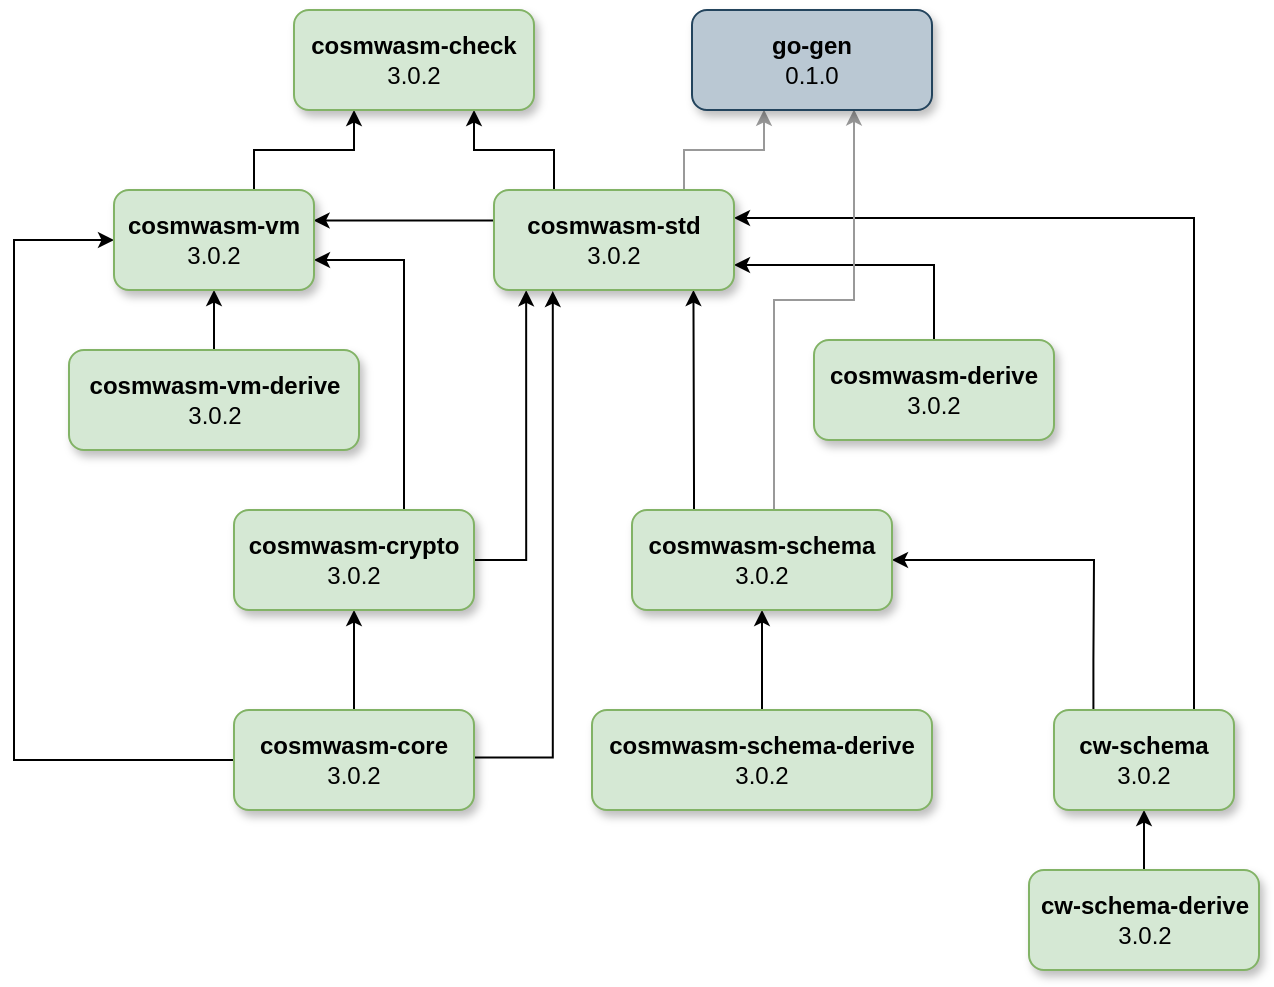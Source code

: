 <mxfile version="28.0.6">
  <diagram name="Strona-1" id="g_sFPEgD2kjfMV7_-Lf5">
    <mxGraphModel dx="1115" dy="641" grid="1" gridSize="5" guides="1" tooltips="1" connect="1" arrows="1" fold="1" page="1" pageScale="1" pageWidth="827" pageHeight="1169" background="none" math="0" shadow="0">
      <root>
        <mxCell id="0" />
        <mxCell id="1" parent="0" />
        <mxCell id="jCbWclXcDCK_UydNv-eQ-34" style="edgeStyle=orthogonalEdgeStyle;rounded=0;orthogonalLoop=1;jettySize=auto;html=1;entryX=0.5;entryY=1;entryDx=0;entryDy=0;strokeColor=default;align=center;verticalAlign=middle;fontFamily=Helvetica;fontSize=11;fontColor=default;labelBackgroundColor=default;startSize=5;endArrow=classic;endFill=1;endSize=5;curved=0;" parent="1" source="jCbWclXcDCK_UydNv-eQ-13" target="jCbWclXcDCK_UydNv-eQ-12" edge="1">
          <mxGeometry relative="1" as="geometry">
            <mxPoint x="250" y="370" as="targetPoint" />
          </mxGeometry>
        </mxCell>
        <mxCell id="jCbWclXcDCK_UydNv-eQ-45" style="edgeStyle=orthogonalEdgeStyle;rounded=0;orthogonalLoop=1;jettySize=auto;html=1;entryX=0.831;entryY=1;entryDx=0;entryDy=0;entryPerimeter=0;strokeColor=default;align=center;verticalAlign=middle;fontFamily=Helvetica;fontSize=11;fontColor=default;labelBackgroundColor=default;startSize=5;endArrow=classic;endFill=1;endSize=5;curved=0;" parent="1" source="jCbWclXcDCK_UydNv-eQ-8" target="jCbWclXcDCK_UydNv-eQ-1" edge="1">
          <mxGeometry relative="1" as="geometry">
            <Array as="points">
              <mxPoint x="420" y="300" />
              <mxPoint x="420" y="300" />
            </Array>
          </mxGeometry>
        </mxCell>
        <mxCell id="jCbWclXcDCK_UydNv-eQ-44" style="edgeStyle=orthogonalEdgeStyle;rounded=0;orthogonalLoop=1;jettySize=auto;html=1;entryX=0.245;entryY=1.011;entryDx=0;entryDy=0;entryPerimeter=0;strokeColor=default;align=center;verticalAlign=middle;fontFamily=Helvetica;fontSize=11;fontColor=default;labelBackgroundColor=default;startSize=5;endArrow=classic;endFill=1;endSize=5;curved=0;" parent="1" target="jCbWclXcDCK_UydNv-eQ-1" edge="1">
          <mxGeometry relative="1" as="geometry">
            <mxPoint x="310" y="433.75" as="sourcePoint" />
            <mxPoint x="349.52" y="200.0" as="targetPoint" />
            <Array as="points">
              <mxPoint x="349" y="434" />
            </Array>
          </mxGeometry>
        </mxCell>
        <mxCell id="jCbWclXcDCK_UydNv-eQ-43" style="edgeStyle=orthogonalEdgeStyle;rounded=0;orthogonalLoop=1;jettySize=auto;html=1;entryX=0.134;entryY=1.003;entryDx=0;entryDy=0;entryPerimeter=0;strokeColor=default;align=center;verticalAlign=middle;fontFamily=Helvetica;fontSize=11;fontColor=default;labelBackgroundColor=default;startSize=5;endArrow=classic;endFill=1;endSize=5;curved=0;" parent="1" source="jCbWclXcDCK_UydNv-eQ-12" target="jCbWclXcDCK_UydNv-eQ-1" edge="1">
          <mxGeometry relative="1" as="geometry">
            <mxPoint x="336" y="200" as="targetPoint" />
          </mxGeometry>
        </mxCell>
        <mxCell id="jCbWclXcDCK_UydNv-eQ-19" style="edgeStyle=orthogonalEdgeStyle;rounded=0;orthogonalLoop=1;jettySize=auto;html=1;entryX=0.5;entryY=1;entryDx=0;entryDy=0;strokeColor=default;align=center;verticalAlign=middle;fontFamily=Helvetica;fontSize=11;fontColor=default;labelBackgroundColor=default;startSize=5;endArrow=classic;endFill=1;endSize=5;curved=0;" parent="1" source="jCbWclXcDCK_UydNv-eQ-18" target="jCbWclXcDCK_UydNv-eQ-17" edge="1">
          <mxGeometry relative="1" as="geometry">
            <Array as="points">
              <mxPoint x="645" y="475" />
              <mxPoint x="645" y="475" />
            </Array>
          </mxGeometry>
        </mxCell>
        <mxCell id="jCbWclXcDCK_UydNv-eQ-52" style="edgeStyle=orthogonalEdgeStyle;rounded=0;orthogonalLoop=1;jettySize=auto;html=1;entryX=1;entryY=0.28;entryDx=0;entryDy=0;entryPerimeter=0;strokeColor=default;align=center;verticalAlign=middle;fontFamily=Helvetica;fontSize=11;fontColor=default;labelBackgroundColor=default;startSize=5;endArrow=classic;endFill=1;endSize=5;curved=0;" parent="1" source="jCbWclXcDCK_UydNv-eQ-17" target="jCbWclXcDCK_UydNv-eQ-1" edge="1">
          <mxGeometry relative="1" as="geometry">
            <Array as="points">
              <mxPoint x="670" y="164" />
            </Array>
          </mxGeometry>
        </mxCell>
        <mxCell id="jCbWclXcDCK_UydNv-eQ-51" style="edgeStyle=orthogonalEdgeStyle;rounded=0;orthogonalLoop=1;jettySize=auto;html=1;exitX=0.219;exitY=0.008;exitDx=0;exitDy=0;exitPerimeter=0;entryX=1;entryY=0.5;entryDx=0;entryDy=0;strokeColor=default;align=center;verticalAlign=middle;fontFamily=Helvetica;fontSize=11;fontColor=default;labelBackgroundColor=default;startSize=5;endArrow=classic;endFill=1;endSize=5;curved=0;" parent="1" source="jCbWclXcDCK_UydNv-eQ-17" target="jCbWclXcDCK_UydNv-eQ-8" edge="1">
          <mxGeometry relative="1" as="geometry">
            <mxPoint x="535" y="335" as="targetPoint" />
            <Array as="points">
              <mxPoint x="620" y="385" />
              <mxPoint x="620" y="385" />
              <mxPoint x="620" y="335" />
            </Array>
          </mxGeometry>
        </mxCell>
        <mxCell id="jCbWclXcDCK_UydNv-eQ-48" style="edgeStyle=orthogonalEdgeStyle;rounded=0;orthogonalLoop=1;jettySize=auto;html=1;entryX=1;entryY=0.75;entryDx=0;entryDy=0;exitX=0.5;exitY=0;exitDx=0;exitDy=0;strokeColor=default;align=center;verticalAlign=middle;fontFamily=Helvetica;fontSize=11;fontColor=default;labelBackgroundColor=default;startSize=5;endArrow=classic;endFill=1;endSize=5;curved=0;" parent="1" source="jCbWclXcDCK_UydNv-eQ-10" target="jCbWclXcDCK_UydNv-eQ-1" edge="1">
          <mxGeometry relative="1" as="geometry">
            <Array as="points">
              <mxPoint x="540" y="187" />
            </Array>
          </mxGeometry>
        </mxCell>
        <mxCell id="jCbWclXcDCK_UydNv-eQ-46" style="edgeStyle=orthogonalEdgeStyle;rounded=0;orthogonalLoop=1;jettySize=auto;html=1;entryX=0;entryY=0.5;entryDx=0;entryDy=0;strokeColor=default;align=center;verticalAlign=middle;fontFamily=Helvetica;fontSize=11;fontColor=default;labelBackgroundColor=default;startSize=5;endArrow=classic;endFill=1;endSize=5;curved=0;" parent="1" source="jCbWclXcDCK_UydNv-eQ-13" target="jCbWclXcDCK_UydNv-eQ-4" edge="1">
          <mxGeometry relative="1" as="geometry">
            <Array as="points">
              <mxPoint x="80" y="435" />
              <mxPoint x="80" y="175" />
            </Array>
          </mxGeometry>
        </mxCell>
        <mxCell id="jCbWclXcDCK_UydNv-eQ-39" style="edgeStyle=orthogonalEdgeStyle;rounded=0;orthogonalLoop=1;jettySize=auto;html=1;entryX=0.75;entryY=1;entryDx=0;entryDy=0;strokeColor=default;align=center;verticalAlign=middle;fontFamily=Helvetica;fontSize=11;fontColor=default;labelBackgroundColor=default;startSize=5;endArrow=classic;endFill=1;endSize=5;curved=0;" parent="1" source="jCbWclXcDCK_UydNv-eQ-1" target="jCbWclXcDCK_UydNv-eQ-2" edge="1">
          <mxGeometry relative="1" as="geometry">
            <Array as="points">
              <mxPoint x="350" y="130" />
              <mxPoint x="310" y="130" />
            </Array>
          </mxGeometry>
        </mxCell>
        <mxCell id="jCbWclXcDCK_UydNv-eQ-47" style="edgeStyle=orthogonalEdgeStyle;rounded=0;orthogonalLoop=1;jettySize=auto;html=1;curved=0;strokeColor=default;align=center;verticalAlign=middle;fontFamily=Helvetica;fontSize=11;fontColor=default;labelBackgroundColor=default;endArrow=classic;entryX=0.25;entryY=1;entryDx=0;entryDy=0;endFill=1;startSize=5;endSize=5;" parent="1" source="jCbWclXcDCK_UydNv-eQ-4" target="jCbWclXcDCK_UydNv-eQ-2" edge="1">
          <mxGeometry relative="1" as="geometry">
            <mxPoint x="180" y="110" as="targetPoint" />
            <Array as="points">
              <mxPoint x="200" y="130" />
              <mxPoint x="250" y="130" />
            </Array>
          </mxGeometry>
        </mxCell>
        <mxCell id="jCbWclXcDCK_UydNv-eQ-42" style="edgeStyle=orthogonalEdgeStyle;rounded=0;orthogonalLoop=1;jettySize=auto;html=1;strokeColor=default;align=center;verticalAlign=middle;fontFamily=Helvetica;fontSize=11;fontColor=default;labelBackgroundColor=default;startSize=5;endArrow=classic;endFill=1;endSize=5;curved=0;" parent="1" source="jCbWclXcDCK_UydNv-eQ-12" edge="1">
          <mxGeometry relative="1" as="geometry">
            <mxPoint x="230" y="185" as="targetPoint" />
            <Array as="points">
              <mxPoint x="275" y="185" />
            </Array>
          </mxGeometry>
        </mxCell>
        <mxCell id="jCbWclXcDCK_UydNv-eQ-40" style="edgeStyle=orthogonalEdgeStyle;rounded=0;orthogonalLoop=1;jettySize=auto;html=1;entryX=0.998;entryY=0.303;entryDx=0;entryDy=0;entryPerimeter=0;strokeColor=default;align=center;verticalAlign=middle;fontFamily=Helvetica;fontSize=11;fontColor=default;labelBackgroundColor=default;startSize=5;endArrow=classic;endFill=1;endSize=5;curved=0;" parent="1" source="jCbWclXcDCK_UydNv-eQ-1" target="jCbWclXcDCK_UydNv-eQ-4" edge="1">
          <mxGeometry relative="1" as="geometry">
            <Array as="points">
              <mxPoint x="230" y="165" />
            </Array>
          </mxGeometry>
        </mxCell>
        <mxCell id="vACNibe5N-CeRTmWkf9M-2" style="edgeStyle=orthogonalEdgeStyle;rounded=0;orthogonalLoop=1;jettySize=auto;html=1;entryX=0.303;entryY=0.997;entryDx=0;entryDy=0;strokeColor=#999999;entryPerimeter=0;startSize=5;endSize=5;" parent="1" source="jCbWclXcDCK_UydNv-eQ-1" target="vACNibe5N-CeRTmWkf9M-1" edge="1">
          <mxGeometry relative="1" as="geometry">
            <Array as="points">
              <mxPoint x="415" y="130" />
              <mxPoint x="455" y="130" />
              <mxPoint x="455" y="110" />
            </Array>
          </mxGeometry>
        </mxCell>
        <mxCell id="jCbWclXcDCK_UydNv-eQ-1" value="&lt;b&gt;cosmwasm-std&lt;/b&gt;&lt;br&gt;3.0.2" style="rounded=1;whiteSpace=wrap;html=1;fillColor=#d5e8d4;strokeColor=#82b366;shadow=1;glass=0;" parent="1" vertex="1">
          <mxGeometry x="320" y="150" width="120" height="50" as="geometry" />
        </mxCell>
        <mxCell id="jCbWclXcDCK_UydNv-eQ-2" value="&lt;b&gt;cosmwasm-check&lt;/b&gt;&lt;div&gt;3.0.2&lt;/div&gt;" style="rounded=1;whiteSpace=wrap;html=1;fillColor=#d5e8d4;strokeColor=#82b366;shadow=1;" parent="1" vertex="1">
          <mxGeometry x="220" y="60" width="120" height="50" as="geometry" />
        </mxCell>
        <mxCell id="jCbWclXcDCK_UydNv-eQ-29" style="edgeStyle=orthogonalEdgeStyle;rounded=0;orthogonalLoop=1;jettySize=auto;html=1;entryX=0.5;entryY=1;entryDx=0;entryDy=0;strokeColor=default;align=center;verticalAlign=middle;fontFamily=Helvetica;fontSize=11;fontColor=default;labelBackgroundColor=default;startSize=5;endArrow=classic;endFill=1;endSize=5;curved=0;" parent="1" source="jCbWclXcDCK_UydNv-eQ-3" target="jCbWclXcDCK_UydNv-eQ-8" edge="1">
          <mxGeometry relative="1" as="geometry" />
        </mxCell>
        <mxCell id="jCbWclXcDCK_UydNv-eQ-3" value="&lt;b&gt;cosmwasm-schema-derive&lt;/b&gt;&lt;div&gt;3.0.2&lt;/div&gt;" style="rounded=1;whiteSpace=wrap;html=1;fillColor=#d5e8d4;strokeColor=#82b366;shadow=1;glass=0;" parent="1" vertex="1">
          <mxGeometry x="369" y="410" width="170" height="50" as="geometry" />
        </mxCell>
        <mxCell id="jCbWclXcDCK_UydNv-eQ-37" style="edgeStyle=orthogonalEdgeStyle;rounded=0;orthogonalLoop=1;jettySize=auto;html=1;entryX=0.5;entryY=1;entryDx=0;entryDy=0;strokeColor=default;align=center;verticalAlign=middle;fontFamily=Helvetica;fontSize=11;fontColor=default;labelBackgroundColor=default;startSize=5;endArrow=classic;endFill=1;endSize=5;curved=0;" parent="1" source="jCbWclXcDCK_UydNv-eQ-5" target="jCbWclXcDCK_UydNv-eQ-4" edge="1">
          <mxGeometry relative="1" as="geometry" />
        </mxCell>
        <mxCell id="jCbWclXcDCK_UydNv-eQ-4" value="&lt;b&gt;cosmwasm-vm&lt;/b&gt;&lt;div&gt;3.0.2&lt;/div&gt;" style="rounded=1;whiteSpace=wrap;html=1;fillColor=#d5e8d4;strokeColor=#82b366;shadow=1;glass=0;" parent="1" vertex="1">
          <mxGeometry x="130" y="150" width="100" height="50" as="geometry" />
        </mxCell>
        <mxCell id="jCbWclXcDCK_UydNv-eQ-5" value="&lt;b&gt;cosmwasm-vm-derive&lt;/b&gt;&lt;div&gt;3.0.2&lt;/div&gt;" style="rounded=1;whiteSpace=wrap;html=1;fillColor=#d5e8d4;strokeColor=#82b366;shadow=1;glass=0;" parent="1" vertex="1">
          <mxGeometry x="107.5" y="230" width="145" height="50" as="geometry" />
        </mxCell>
        <mxCell id="vACNibe5N-CeRTmWkf9M-3" style="edgeStyle=orthogonalEdgeStyle;rounded=0;orthogonalLoop=1;jettySize=auto;html=1;entryX=0.671;entryY=0.994;entryDx=0;entryDy=0;strokeColor=#999999;align=center;verticalAlign=middle;fontFamily=Helvetica;fontSize=11;fontColor=default;labelBackgroundColor=default;endArrow=classic;entryPerimeter=0;startSize=5;endSize=5;" parent="1" source="jCbWclXcDCK_UydNv-eQ-8" target="vACNibe5N-CeRTmWkf9M-1" edge="1">
          <mxGeometry relative="1" as="geometry">
            <Array as="points">
              <mxPoint x="460" y="205" />
              <mxPoint x="500" y="205" />
              <mxPoint x="500" y="110" />
            </Array>
          </mxGeometry>
        </mxCell>
        <mxCell id="jCbWclXcDCK_UydNv-eQ-8" value="&lt;b&gt;cosmwasm-schema&lt;/b&gt;&lt;div&gt;3.0.2&lt;/div&gt;" style="rounded=1;whiteSpace=wrap;html=1;fillColor=#d5e8d4;strokeColor=#82b366;shadow=1;glass=0;" parent="1" vertex="1">
          <mxGeometry x="389" y="310" width="130" height="50" as="geometry" />
        </mxCell>
        <mxCell id="jCbWclXcDCK_UydNv-eQ-10" value="&lt;b&gt;cosmwasm-derive&lt;/b&gt;&lt;br&gt;3.0.2" style="rounded=1;whiteSpace=wrap;html=1;fillColor=#d5e8d4;strokeColor=#82b366;shadow=1;glass=0;" parent="1" vertex="1">
          <mxGeometry x="480" y="225" width="120" height="50" as="geometry" />
        </mxCell>
        <mxCell id="jCbWclXcDCK_UydNv-eQ-12" value="&lt;b&gt;cosmwasm-crypto&lt;/b&gt;&lt;br&gt;3.0.2" style="rounded=1;whiteSpace=wrap;html=1;fillColor=#d5e8d4;strokeColor=#82b366;shadow=1;glass=0;" parent="1" vertex="1">
          <mxGeometry x="190" y="310" width="120" height="50" as="geometry" />
        </mxCell>
        <mxCell id="jCbWclXcDCK_UydNv-eQ-13" value="&lt;b&gt;cosmwasm-core&lt;/b&gt;&lt;br&gt;3.0.2" style="rounded=1;whiteSpace=wrap;html=1;fillColor=#d5e8d4;strokeColor=#82b366;shadow=1;glass=0;" parent="1" vertex="1">
          <mxGeometry x="190" y="410" width="120" height="50" as="geometry" />
        </mxCell>
        <mxCell id="jCbWclXcDCK_UydNv-eQ-17" value="&lt;b&gt;cw-schema&lt;/b&gt;&lt;div&gt;3.0.2&lt;/div&gt;" style="rounded=1;whiteSpace=wrap;html=1;fillColor=#d5e8d4;strokeColor=#82b366;shadow=1;glass=0;" parent="1" vertex="1">
          <mxGeometry x="600" y="410" width="90" height="50" as="geometry" />
        </mxCell>
        <mxCell id="jCbWclXcDCK_UydNv-eQ-18" value="&lt;b&gt;cw-schema-derive&lt;/b&gt;&lt;div&gt;3.0.2&lt;/div&gt;" style="rounded=1;whiteSpace=wrap;html=1;fillColor=#d5e8d4;strokeColor=#82b366;shadow=1;glass=0;" parent="1" vertex="1">
          <mxGeometry x="587.5" y="490" width="115" height="50" as="geometry" />
        </mxCell>
        <mxCell id="vACNibe5N-CeRTmWkf9M-1" value="&lt;b&gt;go-gen&lt;/b&gt;&lt;div&gt;0.1.0&lt;/div&gt;" style="rounded=1;whiteSpace=wrap;html=1;fillColor=#bac8d3;strokeColor=#23445d;shadow=1;" parent="1" vertex="1">
          <mxGeometry x="419" y="60" width="120" height="50" as="geometry" />
        </mxCell>
      </root>
    </mxGraphModel>
  </diagram>
</mxfile>
